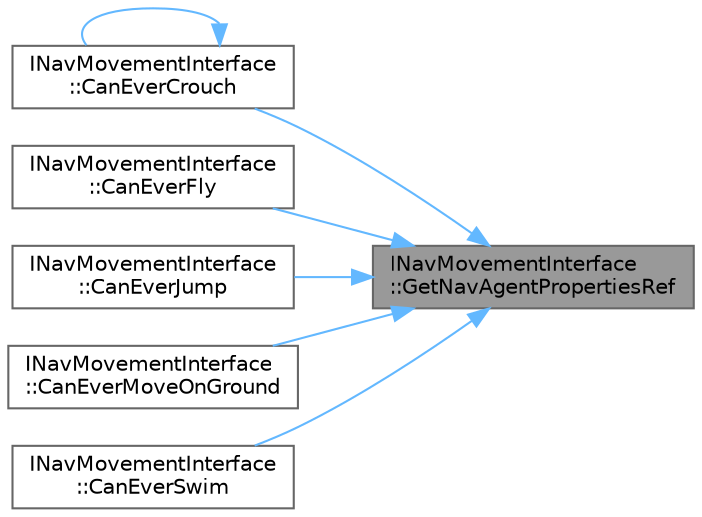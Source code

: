 digraph "INavMovementInterface::GetNavAgentPropertiesRef"
{
 // INTERACTIVE_SVG=YES
 // LATEX_PDF_SIZE
  bgcolor="transparent";
  edge [fontname=Helvetica,fontsize=10,labelfontname=Helvetica,labelfontsize=10];
  node [fontname=Helvetica,fontsize=10,shape=box,height=0.2,width=0.4];
  rankdir="RL";
  Node1 [id="Node000001",label="INavMovementInterface\l::GetNavAgentPropertiesRef",height=0.2,width=0.4,color="gray40", fillcolor="grey60", style="filled", fontcolor="black",tooltip="Returns the NavAgentProperties used by NavMovementInterface and PathFollowing."];
  Node1 -> Node2 [id="edge1_Node000001_Node000002",dir="back",color="steelblue1",style="solid",tooltip=" "];
  Node2 [id="Node000002",label="INavMovementInterface\l::CanEverCrouch",height=0.2,width=0.4,color="grey40", fillcolor="white", style="filled",URL="$d9/d37/classINavMovementInterface.html#af1f3056664517c37c8ffc1aa8eab0f99",tooltip="Returns true if agent can crouch."];
  Node2 -> Node2 [id="edge2_Node000002_Node000002",dir="back",color="steelblue1",style="solid",tooltip=" "];
  Node1 -> Node3 [id="edge3_Node000001_Node000003",dir="back",color="steelblue1",style="solid",tooltip=" "];
  Node3 [id="Node000003",label="INavMovementInterface\l::CanEverFly",height=0.2,width=0.4,color="grey40", fillcolor="white", style="filled",URL="$d9/d37/classINavMovementInterface.html#ad53079be76077a33ee90c71d92db4b1e",tooltip="Returns true if agent can fly."];
  Node1 -> Node4 [id="edge4_Node000001_Node000004",dir="back",color="steelblue1",style="solid",tooltip=" "];
  Node4 [id="Node000004",label="INavMovementInterface\l::CanEverJump",height=0.2,width=0.4,color="grey40", fillcolor="white", style="filled",URL="$d9/d37/classINavMovementInterface.html#abe7b45e0de60e9a78bd78f81870a8e70",tooltip="Returns true if agent can jump."];
  Node1 -> Node5 [id="edge5_Node000001_Node000005",dir="back",color="steelblue1",style="solid",tooltip=" "];
  Node5 [id="Node000005",label="INavMovementInterface\l::CanEverMoveOnGround",height=0.2,width=0.4,color="grey40", fillcolor="white", style="filled",URL="$d9/d37/classINavMovementInterface.html#a108692e26d062a7d7f81c22177fb58aa",tooltip="Returns true if agent can move along the ground (walk, drive, etc)"];
  Node1 -> Node6 [id="edge6_Node000001_Node000006",dir="back",color="steelblue1",style="solid",tooltip=" "];
  Node6 [id="Node000006",label="INavMovementInterface\l::CanEverSwim",height=0.2,width=0.4,color="grey40", fillcolor="white", style="filled",URL="$d9/d37/classINavMovementInterface.html#a6121580c6e4c3d975567223885246809",tooltip="Returns true if agent can swim."];
}
